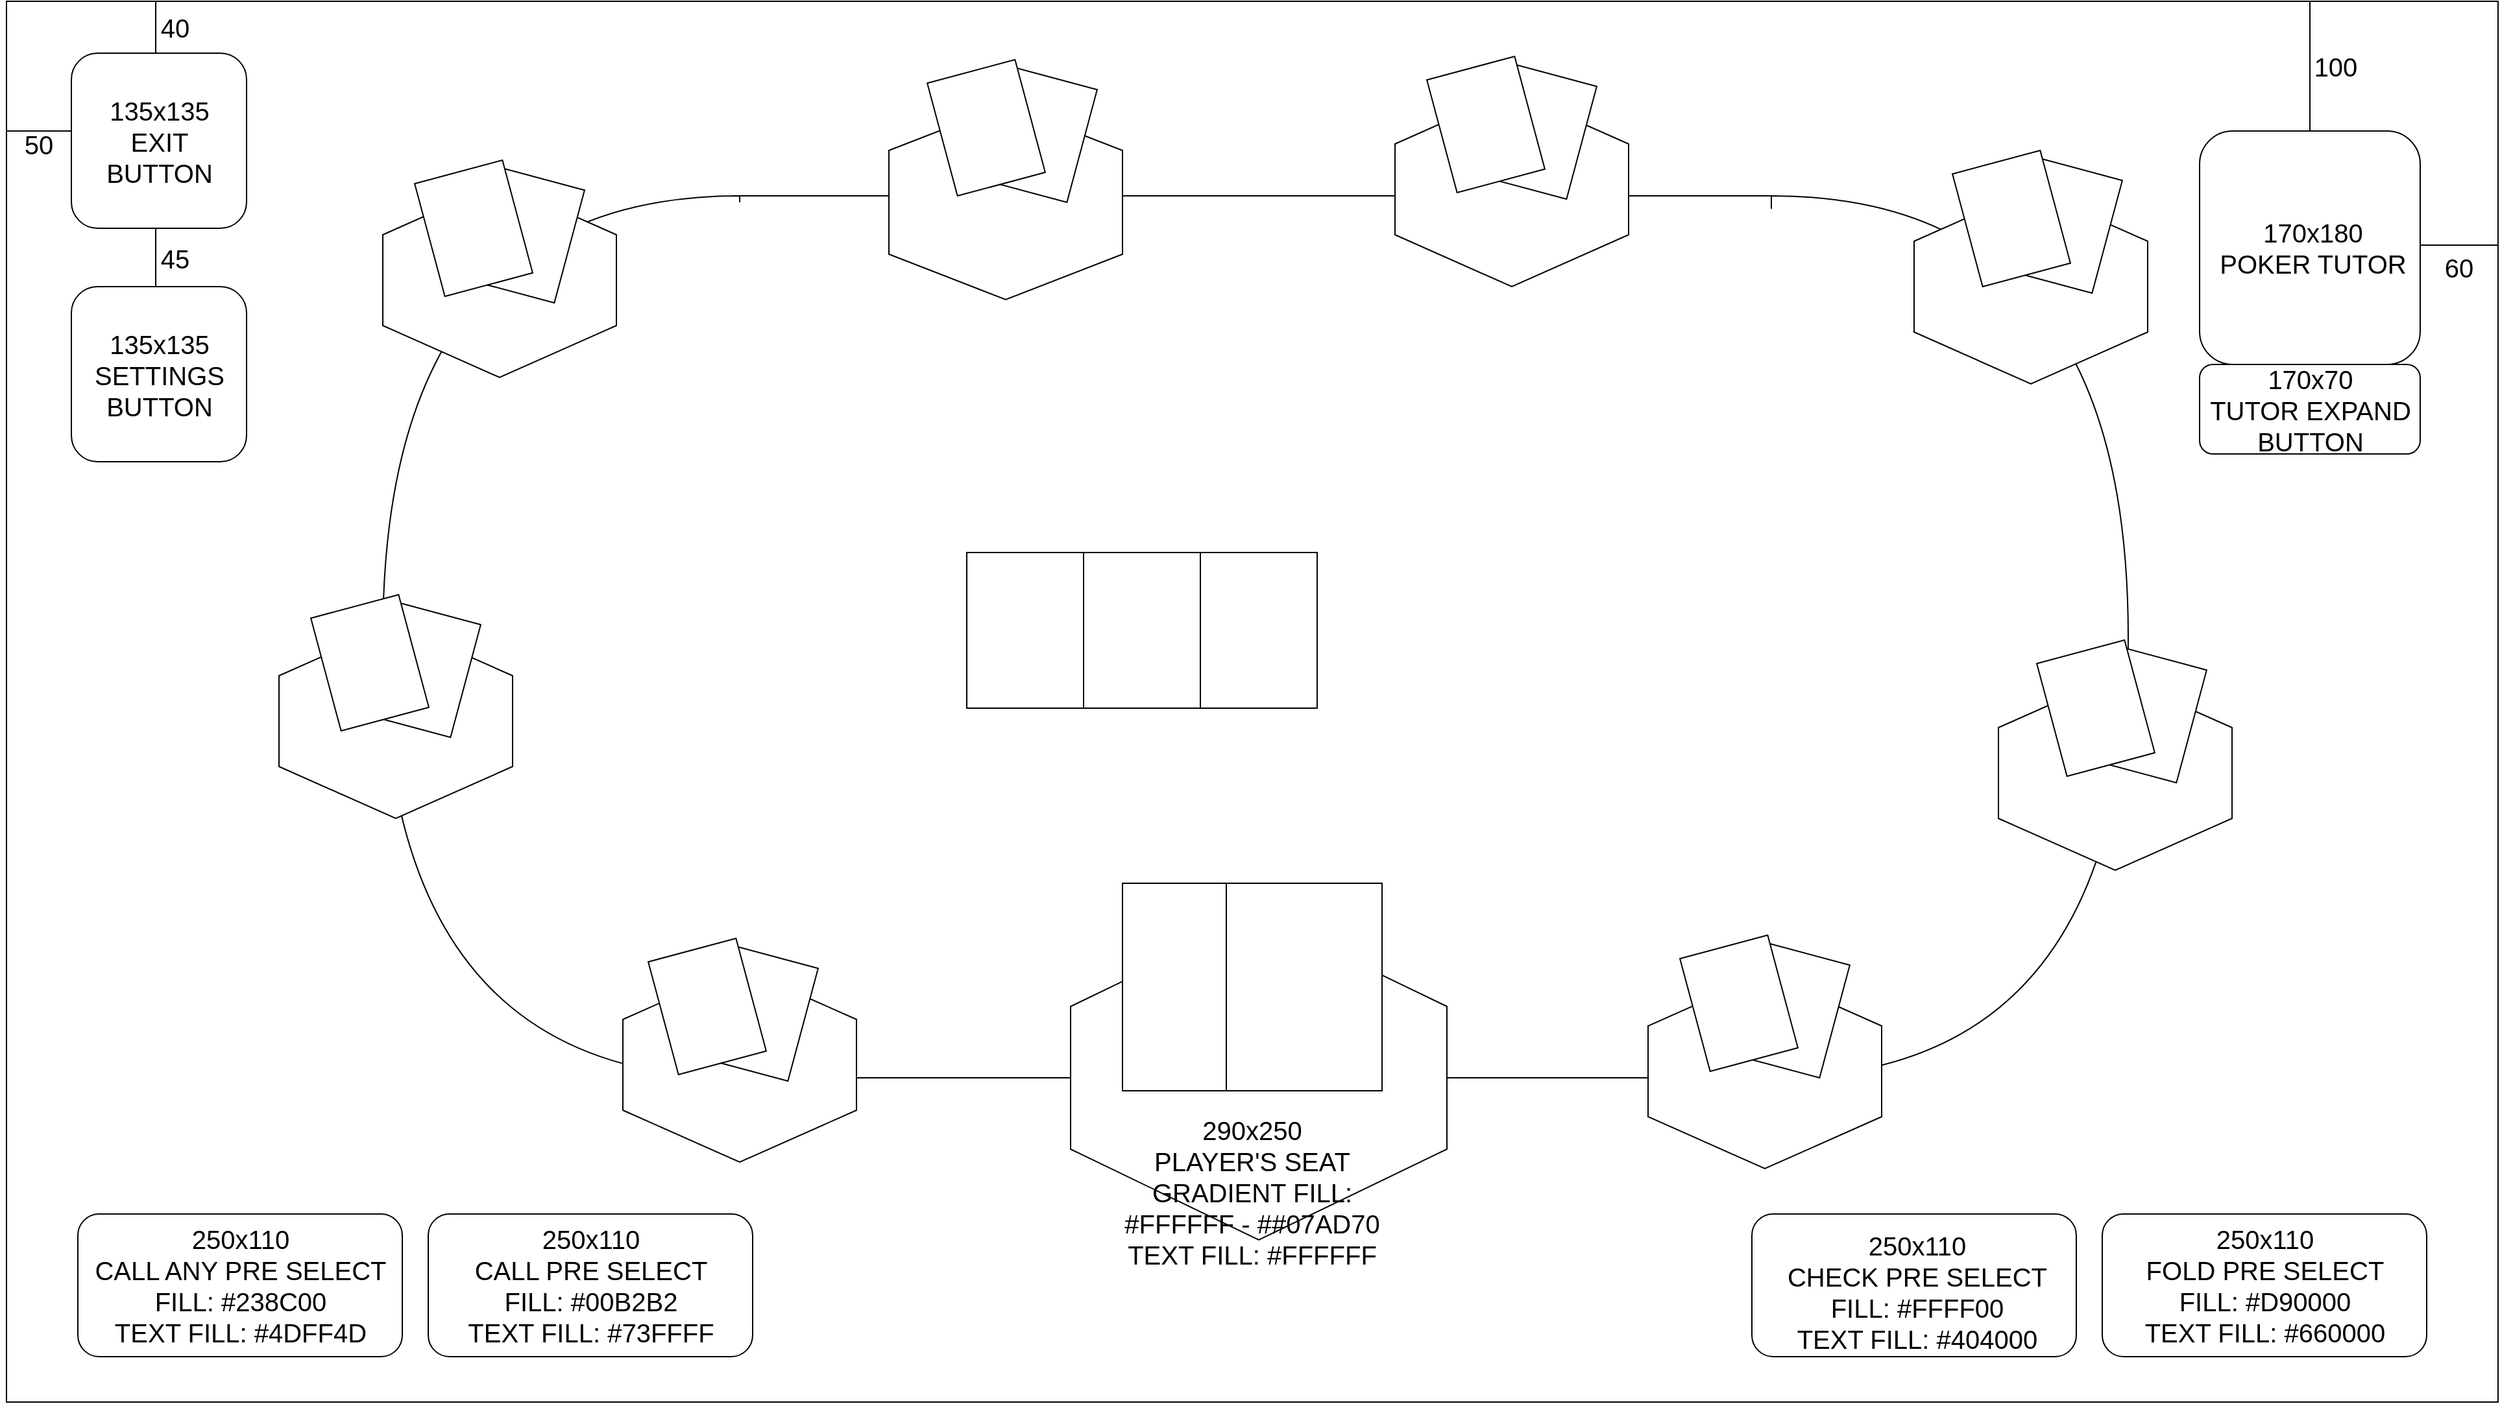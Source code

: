 <mxfile version="15.6.2" type="device"><diagram id="8yIvMK0c4htPL1ZgVnr_" name="Page-1"><mxGraphModel dx="3996" dy="1094" grid="1" gridSize="5" guides="1" tooltips="1" connect="1" arrows="1" fold="1" page="1" pageScale="1" pageWidth="1920" pageHeight="1200" math="0" shadow="0"><root><mxCell id="0"/><mxCell id="1" parent="0"/><mxCell id="LL58-wWmM8AaYMs_yDGN-1" value="" style="rounded=0;whiteSpace=wrap;html=1;" parent="1" vertex="1"><mxGeometry width="1920" height="1080" as="geometry"/></mxCell><mxCell id="K3zz-gG66RCjHdr1GfdI-39" value="" style="group;glass=0;strokeColor=none;fillColor=#FFFFFF;shadow=0;" vertex="1" connectable="0" parent="1"><mxGeometry x="290" y="150" width="1395" height="680" as="geometry"/></mxCell><mxCell id="K3zz-gG66RCjHdr1GfdI-57" value="" style="ellipse;whiteSpace=wrap;html=1;shadow=0;glass=0;fontColor=#000000;strokeColor=none;fillColor=#FFFFFF;gradientColor=none;" vertex="1" parent="K3zz-gG66RCjHdr1GfdI-39"><mxGeometry x="217.5" width="120" height="75" as="geometry"/></mxCell><mxCell id="K3zz-gG66RCjHdr1GfdI-58" value="" style="ellipse;whiteSpace=wrap;html=1;shadow=0;glass=0;fontColor=#000000;strokeColor=none;fillColor=#FFFFFF;gradientColor=none;" vertex="1" parent="K3zz-gG66RCjHdr1GfdI-39"><mxGeometry x="1005" width="120" height="80" as="geometry"/></mxCell><mxCell id="K3zz-gG66RCjHdr1GfdI-74" value="" style="rounded=0;whiteSpace=wrap;html=1;shadow=0;glass=0;fontSize=20;fontColor=#000000;strokeColor=default;fillColor=#FFFFFF;gradientColor=none;" vertex="1" parent="K3zz-gG66RCjHdr1GfdI-39"><mxGeometry x="540" y="275" width="90" height="120" as="geometry"/></mxCell><mxCell id="K3zz-gG66RCjHdr1GfdI-75" value="" style="rounded=0;whiteSpace=wrap;html=1;shadow=0;glass=0;fontSize=20;fontColor=#000000;strokeColor=default;fillColor=#FFFFFF;gradientColor=none;" vertex="1" parent="K3zz-gG66RCjHdr1GfdI-39"><mxGeometry x="630" y="275" width="90" height="120" as="geometry"/></mxCell><mxCell id="K3zz-gG66RCjHdr1GfdI-76" value="" style="rounded=0;whiteSpace=wrap;html=1;shadow=0;glass=0;fontSize=20;fontColor=#000000;strokeColor=default;fillColor=#FFFFFF;gradientColor=none;" vertex="1" parent="K3zz-gG66RCjHdr1GfdI-39"><mxGeometry x="525" y="440" width="120" height="160" as="geometry"/></mxCell><mxCell id="K3zz-gG66RCjHdr1GfdI-78" value="" style="group" vertex="1" connectable="0" parent="K3zz-gG66RCjHdr1GfdI-39"><mxGeometry width="1395" height="680" as="geometry"/></mxCell><mxCell id="K3zz-gG66RCjHdr1GfdI-1" value="" style="shape=delay;whiteSpace=wrap;html=1;" vertex="1" parent="K3zz-gG66RCjHdr1GfdI-78"><mxGeometry x="1070" width="275" height="680" as="geometry"/></mxCell><mxCell id="K3zz-gG66RCjHdr1GfdI-2" value="" style="rounded=0;whiteSpace=wrap;html=1;strokeColor=default;fillColor=default;perimeterSpacing=4;" vertex="1" parent="K3zz-gG66RCjHdr1GfdI-78"><mxGeometry x="270" width="800" height="680" as="geometry"/></mxCell><mxCell id="K3zz-gG66RCjHdr1GfdI-3" value="" style="shape=delay;whiteSpace=wrap;html=1;direction=west;" vertex="1" parent="K3zz-gG66RCjHdr1GfdI-78"><mxGeometry width="275" height="680" as="geometry"/></mxCell><mxCell id="K3zz-gG66RCjHdr1GfdI-55" value="" style="rounded=0;whiteSpace=wrap;html=1;shadow=0;glass=0;fontColor=#000000;strokeColor=none;fillColor=#FFFFFF;gradientColor=none;" vertex="1" parent="K3zz-gG66RCjHdr1GfdI-78"><mxGeometry x="225" y="5" width="105" height="590" as="geometry"/></mxCell><mxCell id="K3zz-gG66RCjHdr1GfdI-56" value="" style="rounded=0;whiteSpace=wrap;html=1;shadow=0;glass=0;fontColor=#000000;strokeColor=none;fillColor=#FFFFFF;gradientColor=none;" vertex="1" parent="K3zz-gG66RCjHdr1GfdI-78"><mxGeometry x="1005" y="10" width="105" height="590" as="geometry"/></mxCell><mxCell id="K3zz-gG66RCjHdr1GfdI-5" value="" style="rounded=1;whiteSpace=wrap;html=1;" vertex="1" parent="1"><mxGeometry x="55" y="935" width="250" height="110" as="geometry"/></mxCell><mxCell id="K3zz-gG66RCjHdr1GfdI-6" value="" style="rounded=1;whiteSpace=wrap;html=1;" vertex="1" parent="1"><mxGeometry x="325" y="935" width="250" height="110" as="geometry"/></mxCell><mxCell id="K3zz-gG66RCjHdr1GfdI-7" value="" style="rounded=1;whiteSpace=wrap;html=1;" vertex="1" parent="1"><mxGeometry x="1345" y="935" width="250" height="110" as="geometry"/></mxCell><mxCell id="K3zz-gG66RCjHdr1GfdI-8" value="" style="rounded=1;whiteSpace=wrap;html=1;" vertex="1" parent="1"><mxGeometry x="1615" y="935" width="250" height="110" as="geometry"/></mxCell><mxCell id="K3zz-gG66RCjHdr1GfdI-9" value="" style="rounded=1;whiteSpace=wrap;html=1;" vertex="1" parent="1"><mxGeometry x="50" y="40" width="135" height="135" as="geometry"/></mxCell><mxCell id="K3zz-gG66RCjHdr1GfdI-10" value="" style="rounded=1;whiteSpace=wrap;html=1;" vertex="1" parent="1"><mxGeometry x="50" y="220" width="135" height="135" as="geometry"/></mxCell><mxCell id="K3zz-gG66RCjHdr1GfdI-36" value="" style="rounded=1;whiteSpace=wrap;html=1;" vertex="1" parent="1"><mxGeometry x="1690" y="100" width="170" height="180" as="geometry"/></mxCell><mxCell id="K3zz-gG66RCjHdr1GfdI-37" value="" style="rounded=1;whiteSpace=wrap;html=1;" vertex="1" parent="1"><mxGeometry x="1690" y="280" width="170" height="69" as="geometry"/></mxCell><mxCell id="K3zz-gG66RCjHdr1GfdI-29" value="" style="shape=hexagon;perimeter=hexagonPerimeter2;whiteSpace=wrap;html=1;fixedSize=1;size=40;rotation=90;" vertex="1" parent="1"><mxGeometry x="1485" y="130" width="150" height="180" as="geometry"/></mxCell><mxCell id="K3zz-gG66RCjHdr1GfdI-30" value="" style="shape=hexagon;perimeter=hexagonPerimeter2;whiteSpace=wrap;html=1;fixedSize=1;size=40;rotation=90;" vertex="1" parent="1"><mxGeometry x="1085" y="55" width="150" height="180" as="geometry"/></mxCell><mxCell id="K3zz-gG66RCjHdr1GfdI-32" value="" style="shape=hexagon;perimeter=hexagonPerimeter2;whiteSpace=wrap;html=1;fixedSize=1;size=40;rotation=90;" vertex="1" parent="1"><mxGeometry x="305" y="125" width="150" height="180" as="geometry"/></mxCell><mxCell id="K3zz-gG66RCjHdr1GfdI-33" value="" style="shape=hexagon;perimeter=hexagonPerimeter2;whiteSpace=wrap;html=1;fixedSize=1;size=40;rotation=90;" vertex="1" parent="1"><mxGeometry x="225" y="465" width="150" height="180" as="geometry"/></mxCell><mxCell id="K3zz-gG66RCjHdr1GfdI-34" value="" style="shape=hexagon;perimeter=hexagonPerimeter2;whiteSpace=wrap;html=1;fixedSize=1;size=40;rotation=90;" vertex="1" parent="1"><mxGeometry x="490" y="730" width="150" height="180" as="geometry"/></mxCell><mxCell id="K3zz-gG66RCjHdr1GfdI-35" value="" style="shape=hexagon;perimeter=hexagonPerimeter2;whiteSpace=wrap;html=1;fixedSize=1;size=40;rotation=90;" vertex="1" parent="1"><mxGeometry x="1280" y="735" width="150" height="180" as="geometry"/></mxCell><mxCell id="K3zz-gG66RCjHdr1GfdI-31" value="" style="shape=hexagon;perimeter=hexagonPerimeter2;whiteSpace=wrap;html=1;fixedSize=1;size=35;rotation=90;" vertex="1" parent="1"><mxGeometry x="695" y="65" width="150" height="180" as="geometry"/></mxCell><mxCell id="K3zz-gG66RCjHdr1GfdI-28" value="" style="shape=hexagon;perimeter=hexagonPerimeter2;whiteSpace=wrap;html=1;fixedSize=1;size=40;rotation=90;" vertex="1" parent="1"><mxGeometry x="1550" y="505" width="150" height="180" as="geometry"/></mxCell><mxCell id="K3zz-gG66RCjHdr1GfdI-27" value="" style="shape=hexagon;perimeter=hexagonPerimeter2;whiteSpace=wrap;html=1;fixedSize=1;size=70;rotation=90;" vertex="1" parent="1"><mxGeometry x="840" y="685" width="250" height="290" as="geometry"/></mxCell><mxCell id="K3zz-gG66RCjHdr1GfdI-46" value="" style="shape=crossbar;whiteSpace=wrap;html=1;rounded=1;fontColor=#FFFFFF;" vertex="1" parent="1"><mxGeometry y="90" width="50" height="20" as="geometry"/></mxCell><mxCell id="K3zz-gG66RCjHdr1GfdI-47" value="&lt;font color=&quot;#000000&quot; style=&quot;font-size: 20px&quot;&gt;50&lt;/font&gt;" style="text;html=1;strokeColor=none;fillColor=none;align=center;verticalAlign=middle;whiteSpace=wrap;rounded=0;fontColor=#FFFFFF;" vertex="1" parent="1"><mxGeometry x="-5" y="95" width="60" height="30" as="geometry"/></mxCell><mxCell id="K3zz-gG66RCjHdr1GfdI-48" value="" style="shape=crossbar;whiteSpace=wrap;html=1;rounded=1;direction=south;fontColor=#000000;" vertex="1" parent="1"><mxGeometry x="105" width="20" height="40" as="geometry"/></mxCell><mxCell id="K3zz-gG66RCjHdr1GfdI-49" value="&lt;font color=&quot;#000000&quot; style=&quot;font-size: 20px&quot;&gt;40&lt;/font&gt;" style="text;html=1;strokeColor=none;fillColor=none;align=center;verticalAlign=middle;whiteSpace=wrap;rounded=0;fontColor=#FFFFFF;" vertex="1" parent="1"><mxGeometry x="100" y="5" width="60" height="30" as="geometry"/></mxCell><mxCell id="K3zz-gG66RCjHdr1GfdI-50" value="" style="shape=crossbar;whiteSpace=wrap;html=1;rounded=1;direction=south;fontColor=#000000;" vertex="1" parent="1"><mxGeometry x="105" y="175" width="20" height="45" as="geometry"/></mxCell><mxCell id="K3zz-gG66RCjHdr1GfdI-51" value="&lt;font color=&quot;#000000&quot; style=&quot;font-size: 20px&quot;&gt;45&lt;/font&gt;" style="text;html=1;strokeColor=none;fillColor=none;align=center;verticalAlign=middle;whiteSpace=wrap;rounded=0;fontColor=#FFFFFF;" vertex="1" parent="1"><mxGeometry x="100" y="182.5" width="60" height="30" as="geometry"/></mxCell><mxCell id="K3zz-gG66RCjHdr1GfdI-52" value="&lt;font color=&quot;#000000&quot; style=&quot;font-size: 20px&quot;&gt;135x135&lt;br&gt;EXIT BUTTON&lt;br&gt;&lt;/font&gt;" style="text;html=1;strokeColor=none;fillColor=none;align=center;verticalAlign=middle;whiteSpace=wrap;rounded=0;fontColor=#FFFFFF;" vertex="1" parent="1"><mxGeometry x="68.75" y="92.5" width="97.5" height="30" as="geometry"/></mxCell><mxCell id="K3zz-gG66RCjHdr1GfdI-53" value="&lt;font color=&quot;#000000&quot; style=&quot;font-size: 20px&quot;&gt;135x135&lt;br&gt;SETTINGS BUTTON&lt;br&gt;&lt;/font&gt;" style="text;html=1;strokeColor=none;fillColor=none;align=center;verticalAlign=middle;whiteSpace=wrap;rounded=0;fontColor=#FFFFFF;" vertex="1" parent="1"><mxGeometry x="68.75" y="271.25" width="97.5" height="32.5" as="geometry"/></mxCell><mxCell id="K3zz-gG66RCjHdr1GfdI-59" value="&lt;font color=&quot;#000000&quot; style=&quot;font-size: 20px&quot;&gt;290x250&lt;br&gt;PLAYER'S SEAT&lt;br&gt;GRADIENT FILL: #FFFFFF - ##07AD70&lt;br&gt;TEXT FILL: #FFFFFF&lt;br&gt;&lt;/font&gt;" style="text;html=1;strokeColor=none;fillColor=none;align=center;verticalAlign=middle;whiteSpace=wrap;rounded=0;fontColor=#FFFFFF;" vertex="1" parent="1"><mxGeometry x="844.07" y="885" width="231.87" height="66.25" as="geometry"/></mxCell><mxCell id="K3zz-gG66RCjHdr1GfdI-62" value="" style="shape=crossbar;whiteSpace=wrap;html=1;rounded=1;direction=south;fontSize=20;shadow=0;glass=0;fontColor=#000000;strokeColor=default;fillColor=#FFFFFF;gradientColor=none;" vertex="1" parent="1"><mxGeometry x="1765" width="20" height="100" as="geometry"/></mxCell><mxCell id="K3zz-gG66RCjHdr1GfdI-63" value="100" style="text;html=1;strokeColor=none;fillColor=none;align=center;verticalAlign=middle;whiteSpace=wrap;rounded=0;fontSize=20;shadow=0;glass=0;fontColor=#000000;" vertex="1" parent="1"><mxGeometry x="1765" y="35" width="60" height="30" as="geometry"/></mxCell><mxCell id="K3zz-gG66RCjHdr1GfdI-65" value="" style="shape=crossbar;whiteSpace=wrap;html=1;rounded=1;fontSize=20;shadow=0;glass=0;fontColor=#000000;strokeColor=default;fillColor=#FFFFFF;gradientColor=none;" vertex="1" parent="1"><mxGeometry x="1860" y="178" width="60" height="20" as="geometry"/></mxCell><mxCell id="K3zz-gG66RCjHdr1GfdI-66" value="60" style="text;html=1;strokeColor=none;fillColor=none;align=center;verticalAlign=middle;whiteSpace=wrap;rounded=0;fontSize=20;shadow=0;glass=0;fontColor=#000000;" vertex="1" parent="1"><mxGeometry x="1860" y="190" width="60" height="30" as="geometry"/></mxCell><mxCell id="K3zz-gG66RCjHdr1GfdI-67" value="170x180&lt;br&gt;POKER TUTOR&lt;br&gt;" style="text;html=1;strokeColor=none;fillColor=none;align=center;verticalAlign=middle;whiteSpace=wrap;rounded=0;fontSize=20;shadow=0;glass=0;fontColor=#000000;" vertex="1" parent="1"><mxGeometry x="1670" y="175" width="215" height="30" as="geometry"/></mxCell><mxCell id="K3zz-gG66RCjHdr1GfdI-68" value="170x70&lt;br&gt;TUTOR EXPAND BUTTON" style="text;html=1;strokeColor=none;fillColor=none;align=center;verticalAlign=middle;whiteSpace=wrap;rounded=0;fontSize=20;shadow=0;glass=0;fontColor=#000000;" vertex="1" parent="1"><mxGeometry x="1667.5" y="299.5" width="215" height="30" as="geometry"/></mxCell><mxCell id="K3zz-gG66RCjHdr1GfdI-69" value="250x110&lt;br&gt;CHECK PRE SELECT&lt;br&gt;FILL:&amp;nbsp;#FFFF00&lt;br&gt;TEXT FILL:&amp;nbsp;#404000" style="text;html=1;strokeColor=none;fillColor=none;align=center;verticalAlign=middle;whiteSpace=wrap;rounded=0;fontSize=20;shadow=0;glass=0;fontColor=#000000;" vertex="1" parent="1"><mxGeometry x="1345" y="980" width="255" height="30" as="geometry"/></mxCell><mxCell id="K3zz-gG66RCjHdr1GfdI-70" value="250x110&lt;br&gt;FOLD PRE SELECT&lt;br&gt;FILL: #D90000&lt;br&gt;TEXT FILL:&amp;nbsp;#660000" style="text;html=1;strokeColor=none;fillColor=none;align=center;verticalAlign=middle;whiteSpace=wrap;rounded=0;fontSize=20;shadow=0;glass=0;fontColor=#000000;" vertex="1" parent="1"><mxGeometry x="1612.5" y="975" width="255" height="30" as="geometry"/></mxCell><mxCell id="K3zz-gG66RCjHdr1GfdI-71" value="250x110&lt;br&gt;CALL PRE SELECT&lt;br&gt;FILL:&amp;nbsp;#00B2B2&lt;br&gt;TEXT FILL:&amp;nbsp;#73FFFF" style="text;html=1;strokeColor=none;fillColor=none;align=center;verticalAlign=middle;whiteSpace=wrap;rounded=0;fontSize=20;shadow=0;glass=0;fontColor=#000000;" vertex="1" parent="1"><mxGeometry x="322.5" y="975" width="255" height="30" as="geometry"/></mxCell><mxCell id="K3zz-gG66RCjHdr1GfdI-72" value="250x110&lt;br&gt;CALL ANY PRE SELECT&lt;br&gt;FILL: #238C00&lt;br&gt;TEXT FILL:&amp;nbsp;#4DFF4D" style="text;html=1;strokeColor=none;fillColor=none;align=center;verticalAlign=middle;whiteSpace=wrap;rounded=0;fontSize=20;shadow=0;glass=0;fontColor=#000000;" vertex="1" parent="1"><mxGeometry x="52.5" y="975" width="255" height="30" as="geometry"/></mxCell><mxCell id="K3zz-gG66RCjHdr1GfdI-73" value="" style="rounded=0;whiteSpace=wrap;html=1;shadow=0;glass=0;fontSize=20;fontColor=#000000;strokeColor=default;fillColor=#FFFFFF;gradientColor=none;" vertex="1" parent="1"><mxGeometry x="740" y="425" width="90" height="120" as="geometry"/></mxCell><mxCell id="K3zz-gG66RCjHdr1GfdI-80" value="" style="rounded=0;whiteSpace=wrap;html=1;shadow=0;glass=0;fontSize=20;fontColor=#000000;strokeColor=default;fillColor=#FFFFFF;gradientColor=none;" vertex="1" parent="1"><mxGeometry x="920" y="425" width="90" height="120" as="geometry"/></mxCell><mxCell id="K3zz-gG66RCjHdr1GfdI-79" value="" style="rounded=0;whiteSpace=wrap;html=1;shadow=0;glass=0;fontSize=20;fontColor=#000000;strokeColor=default;fillColor=#FFFFFF;gradientColor=none;" vertex="1" parent="1"><mxGeometry x="830" y="425" width="90" height="120" as="geometry"/></mxCell><mxCell id="K3zz-gG66RCjHdr1GfdI-95" value="" style="rounded=0;whiteSpace=wrap;html=1;shadow=0;glass=0;fontSize=20;fontColor=#000000;strokeColor=default;fillColor=#FFFFFF;gradientColor=none;" vertex="1" parent="1"><mxGeometry x="860" y="680" width="120" height="160" as="geometry"/></mxCell><mxCell id="K3zz-gG66RCjHdr1GfdI-96" value="" style="rounded=0;whiteSpace=wrap;html=1;shadow=0;glass=0;fontSize=20;fontColor=#000000;strokeColor=default;fillColor=#FFFFFF;gradientColor=none;" vertex="1" parent="1"><mxGeometry x="940" y="680" width="120" height="160" as="geometry"/></mxCell><mxCell id="K3zz-gG66RCjHdr1GfdI-98" value="" style="rounded=0;whiteSpace=wrap;html=1;shadow=0;glass=0;fontSize=20;fontColor=#000000;strokeColor=default;fillColor=#FFFFFF;gradientColor=none;rotation=15;" vertex="1" parent="1"><mxGeometry x="545" y="735" width="70" height="90" as="geometry"/></mxCell><mxCell id="K3zz-gG66RCjHdr1GfdI-97" value="" style="rounded=0;whiteSpace=wrap;html=1;shadow=0;glass=0;fontSize=20;fontColor=#000000;strokeColor=default;fillColor=#FFFFFF;gradientColor=none;rotation=-15;" vertex="1" parent="1"><mxGeometry x="505" y="730" width="70" height="90" as="geometry"/></mxCell><mxCell id="K3zz-gG66RCjHdr1GfdI-99" value="" style="rounded=0;whiteSpace=wrap;html=1;shadow=0;glass=0;fontSize=20;fontColor=#000000;strokeColor=default;fillColor=#FFFFFF;gradientColor=none;rotation=15;" vertex="1" parent="1"><mxGeometry x="285" y="470" width="70" height="90" as="geometry"/></mxCell><mxCell id="K3zz-gG66RCjHdr1GfdI-100" value="" style="rounded=0;whiteSpace=wrap;html=1;shadow=0;glass=0;fontSize=20;fontColor=#000000;strokeColor=default;fillColor=#FFFFFF;gradientColor=none;rotation=-15;" vertex="1" parent="1"><mxGeometry x="245" y="465" width="70" height="90" as="geometry"/></mxCell><mxCell id="K3zz-gG66RCjHdr1GfdI-101" value="" style="rounded=0;whiteSpace=wrap;html=1;shadow=0;glass=0;fontSize=20;fontColor=#000000;strokeColor=default;fillColor=#FFFFFF;gradientColor=none;rotation=15;" vertex="1" parent="1"><mxGeometry x="365" y="135" width="70" height="90" as="geometry"/></mxCell><mxCell id="K3zz-gG66RCjHdr1GfdI-102" value="" style="rounded=0;whiteSpace=wrap;html=1;shadow=0;glass=0;fontSize=20;fontColor=#000000;strokeColor=default;fillColor=#FFFFFF;gradientColor=none;rotation=-15;" vertex="1" parent="1"><mxGeometry x="325" y="130" width="70" height="90" as="geometry"/></mxCell><mxCell id="K3zz-gG66RCjHdr1GfdI-103" value="" style="rounded=0;whiteSpace=wrap;html=1;shadow=0;glass=0;fontSize=20;fontColor=#000000;strokeColor=default;fillColor=#FFFFFF;gradientColor=none;rotation=15;" vertex="1" parent="1"><mxGeometry x="760" y="57.5" width="70" height="90" as="geometry"/></mxCell><mxCell id="K3zz-gG66RCjHdr1GfdI-104" value="" style="rounded=0;whiteSpace=wrap;html=1;shadow=0;glass=0;fontSize=20;fontColor=#000000;strokeColor=default;fillColor=#FFFFFF;gradientColor=none;rotation=-15;" vertex="1" parent="1"><mxGeometry x="720" y="52.5" width="70" height="90" as="geometry"/></mxCell><mxCell id="K3zz-gG66RCjHdr1GfdI-105" value="" style="rounded=0;whiteSpace=wrap;html=1;shadow=0;glass=0;fontSize=20;fontColor=#000000;strokeColor=default;fillColor=#FFFFFF;gradientColor=none;rotation=15;" vertex="1" parent="1"><mxGeometry x="1145" y="55" width="70" height="90" as="geometry"/></mxCell><mxCell id="K3zz-gG66RCjHdr1GfdI-106" value="" style="rounded=0;whiteSpace=wrap;html=1;shadow=0;glass=0;fontSize=20;fontColor=#000000;strokeColor=default;fillColor=#FFFFFF;gradientColor=none;rotation=-15;" vertex="1" parent="1"><mxGeometry x="1105" y="50" width="70" height="90" as="geometry"/></mxCell><mxCell id="K3zz-gG66RCjHdr1GfdI-107" value="" style="rounded=0;whiteSpace=wrap;html=1;shadow=0;glass=0;fontSize=20;fontColor=#000000;strokeColor=default;fillColor=#FFFFFF;gradientColor=none;rotation=15;" vertex="1" parent="1"><mxGeometry x="1550" y="127.5" width="70" height="90" as="geometry"/></mxCell><mxCell id="K3zz-gG66RCjHdr1GfdI-108" value="" style="rounded=0;whiteSpace=wrap;html=1;shadow=0;glass=0;fontSize=20;fontColor=#000000;strokeColor=default;fillColor=#FFFFFF;gradientColor=none;rotation=-15;" vertex="1" parent="1"><mxGeometry x="1510" y="122.5" width="70" height="90" as="geometry"/></mxCell><mxCell id="K3zz-gG66RCjHdr1GfdI-111" value="" style="rounded=0;whiteSpace=wrap;html=1;shadow=0;glass=0;fontSize=20;fontColor=#000000;strokeColor=default;fillColor=#FFFFFF;gradientColor=none;rotation=15;" vertex="1" parent="1"><mxGeometry x="1340" y="732.5" width="70" height="90" as="geometry"/></mxCell><mxCell id="K3zz-gG66RCjHdr1GfdI-112" value="" style="rounded=0;whiteSpace=wrap;html=1;shadow=0;glass=0;fontSize=20;fontColor=#000000;strokeColor=default;fillColor=#FFFFFF;gradientColor=none;rotation=-15;" vertex="1" parent="1"><mxGeometry x="1300" y="727.5" width="70" height="90" as="geometry"/></mxCell><mxCell id="K3zz-gG66RCjHdr1GfdI-109" value="" style="rounded=0;whiteSpace=wrap;html=1;shadow=0;glass=0;fontSize=20;fontColor=#000000;strokeColor=default;fillColor=#FFFFFF;gradientColor=none;rotation=15;" vertex="1" parent="1"><mxGeometry x="1615" y="505" width="70" height="90" as="geometry"/></mxCell><mxCell id="K3zz-gG66RCjHdr1GfdI-110" value="" style="rounded=0;whiteSpace=wrap;html=1;shadow=0;glass=0;fontSize=20;fontColor=#000000;strokeColor=default;fillColor=#FFFFFF;gradientColor=none;rotation=-15;" vertex="1" parent="1"><mxGeometry x="1575" y="500" width="70" height="90" as="geometry"/></mxCell></root></mxGraphModel></diagram></mxfile>